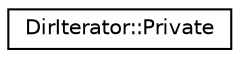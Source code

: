 digraph "类继承关系图"
{
 // INTERACTIVE_SVG=YES
 // LATEX_PDF_SIZE
  edge [fontname="Helvetica",fontsize="10",labelfontname="Helvetica",labelfontsize="10"];
  node [fontname="Helvetica",fontsize="10",shape=record];
  rankdir="LR";
  Node0 [label="DirIterator::Private",height=0.2,width=0.4,color="black", fillcolor="white", style="filled",URL="$d2/d3c/struct_dir_iterator_1_1_private.html",tooltip=" "];
}

